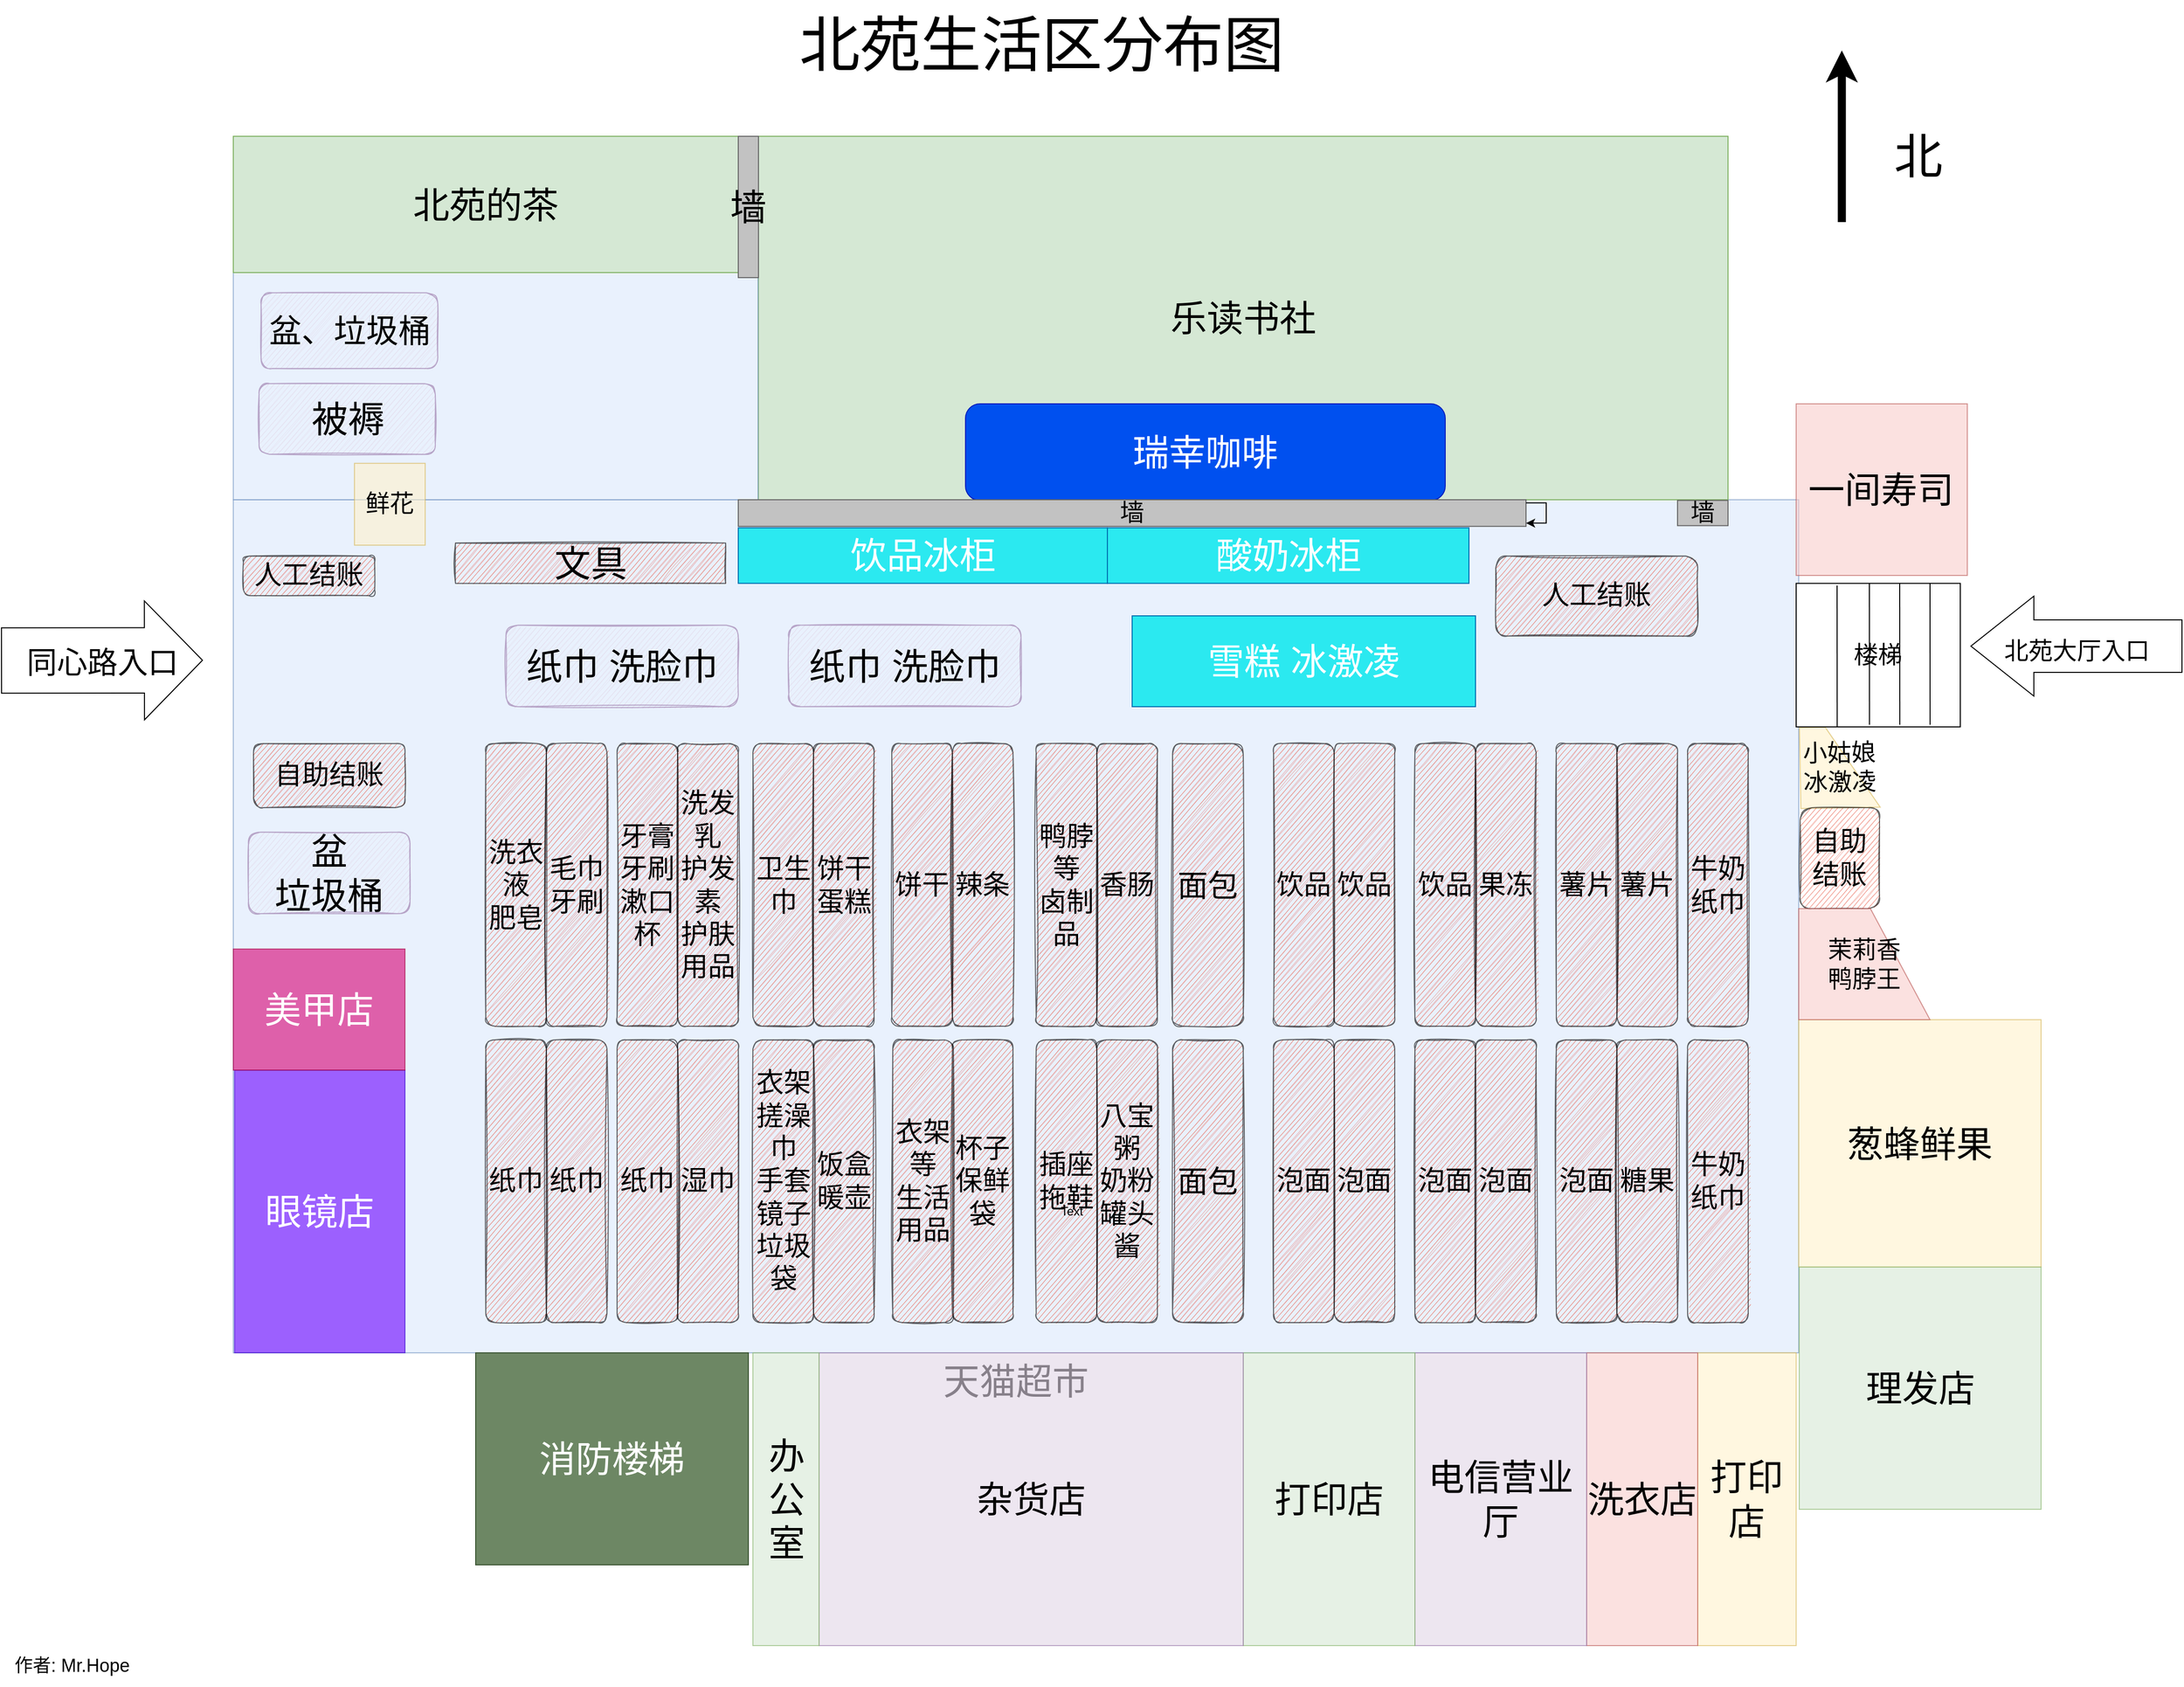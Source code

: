 <mxfile version="20.2.7" type="device"><diagram id="3228e29e-7158-1315-38df-8450db1d8a1d" name="Page-1"><mxGraphModel dx="2015" dy="1140" grid="1" gridSize="10" guides="1" tooltips="1" connect="1" arrows="1" fold="1" page="1" pageScale="1" pageWidth="2250" pageHeight="1700" background="#FFFFFF" math="0" shadow="0"><root><mxCell id="0"/><mxCell id="1" parent="0"/><mxCell id="R6_tbuOiA4LubrBfz1OE-21567" value="天猫超市" style="rounded=0;whiteSpace=wrap;html=1;fillColor=#dae8fc;strokeColor=#6c8ebf;align=center;opacity=60;fontSize=36;labelPosition=center;verticalLabelPosition=bottom;verticalAlign=top;" parent="1" vertex="1"><mxGeometry x="240" y="515" width="1550" height="845" as="geometry"/></mxCell><mxCell id="R6_tbuOiA4LubrBfz1OE-21570" value="乐读书社" style="rounded=0;whiteSpace=wrap;html=1;shadow=0;glass=0;sketch=0;fillColor=#d5e8d4;strokeColor=#82b366;fontSize=36;" parent="1" vertex="1"><mxGeometry x="759.86" y="155" width="960.14" height="360" as="geometry"/></mxCell><mxCell id="R6_tbuOiA4LubrBfz1OE-21565" value="" style="endArrow=classic;html=1;rounded=0;fontSize=36;strokeWidth=8;" parent="1" edge="1"><mxGeometry width="50" height="50" relative="1" as="geometry"><mxPoint x="1832.7" y="240" as="sourcePoint"/><mxPoint x="1832.7" y="70" as="targetPoint"/></mxGeometry></mxCell><mxCell id="R6_tbuOiA4LubrBfz1OE-21566" value="&lt;font style=&quot;font-size: 48px;&quot;&gt;北&lt;/font&gt;" style="text;html=1;resizable=0;autosize=1;align=center;verticalAlign=middle;points=[];fillColor=none;strokeColor=none;rounded=0;fontSize=36;" parent="1" vertex="1"><mxGeometry x="1872.7" y="140" width="70" height="70" as="geometry"/></mxCell><mxCell id="R6_tbuOiA4LubrBfz1OE-21568" value="瑞幸咖啡" style="rounded=1;whiteSpace=wrap;html=1;fillColor=#0050ef;strokeColor=#001DBC;fontColor=#ffffff;fontSize=36;" parent="1" vertex="1"><mxGeometry x="965" y="420" width="475" height="95.68" as="geometry"/></mxCell><mxCell id="R6_tbuOiA4LubrBfz1OE-21572" value="" style="rounded=0;whiteSpace=wrap;html=1;fillColor=#dae8fc;strokeColor=#6c8ebf;align=center;opacity=60;fontSize=36;" parent="1" vertex="1"><mxGeometry x="240" y="155" width="519.6" height="360" as="geometry"/></mxCell><mxCell id="R6_tbuOiA4LubrBfz1OE-21571" value="北苑的茶" style="rounded=0;whiteSpace=wrap;html=1;shadow=0;glass=0;sketch=0;fillColor=#d5e8d4;strokeColor=#82b366;fontSize=36;" parent="1" vertex="1"><mxGeometry x="240" y="155" width="500" height="135" as="geometry"/></mxCell><mxCell id="R6_tbuOiA4LubrBfz1OE-21574" value="墙" style="rounded=0;whiteSpace=wrap;html=1;glass=0;shadow=0;sketch=0;fillColor=#C2C2C2;gradientColor=none;strokeColor=#666666;fillStyle=auto;fontSize=24;" parent="1" vertex="1"><mxGeometry x="740" y="515" width="780" height="26.37" as="geometry"/></mxCell><mxCell id="R6_tbuOiA4LubrBfz1OE-21575" value="&lt;font style=&quot;font-size: 24px;&quot;&gt;墙&lt;/font&gt;" style="rounded=0;whiteSpace=wrap;html=1;glass=0;shadow=0;sketch=0;fillColor=#C2C2C2;gradientColor=none;strokeColor=#666666;fontSize=24;" parent="1" vertex="1"><mxGeometry x="1670" y="515.68" width="50" height="25" as="geometry"/></mxCell><mxCell id="R6_tbuOiA4LubrBfz1OE-21578" value="&lt;font style=&quot;font-size: 36px;&quot;&gt;一间寿司&lt;/font&gt;" style="rounded=0;whiteSpace=wrap;html=1;shadow=0;glass=0;sketch=0;fillStyle=auto;fillColor=#f8cecc;opacity=60;strokeColor=#b85450;fontSize=36;" parent="1" vertex="1"><mxGeometry x="1787.47" y="420" width="169.47" height="170" as="geometry"/></mxCell><mxCell id="R6_tbuOiA4LubrBfz1OE-21579" value="打印店" style="rounded=0;whiteSpace=wrap;html=1;shadow=0;glass=0;sketch=0;fillStyle=auto;fillColor=#fff2cc;opacity=60;strokeColor=#d6b656;fontSize=36;" parent="1" vertex="1"><mxGeometry x="1690" y="1360" width="97.47" height="290" as="geometry"/></mxCell><mxCell id="R6_tbuOiA4LubrBfz1OE-21581" value="&lt;font style=&quot;font-size: 36px;&quot;&gt;葱蜂鲜果&lt;/font&gt;" style="rounded=0;whiteSpace=wrap;html=1;shadow=0;glass=0;sketch=0;fillStyle=auto;fontSize=36;fillColor=#fff2cc;opacity=60;strokeColor=#d6b656;" parent="1" vertex="1"><mxGeometry x="1790" y="1030" width="240" height="245" as="geometry"/></mxCell><mxCell id="R6_tbuOiA4LubrBfz1OE-21582" value="理发店" style="rounded=0;whiteSpace=wrap;html=1;shadow=0;glass=0;sketch=0;fillStyle=auto;fontSize=36;fillColor=#d5e8d4;opacity=60;strokeColor=#82b366;" parent="1" vertex="1"><mxGeometry x="1790.53" y="1275" width="239.47" height="240" as="geometry"/></mxCell><mxCell id="R6_tbuOiA4LubrBfz1OE-21584" value="&lt;font style=&quot;font-size: 24px;&quot;&gt;小姑娘&lt;br style=&quot;font-size: 24px;&quot;&gt;冰激凌&lt;/font&gt;" style="shape=manualInput;whiteSpace=wrap;html=1;rounded=0;shadow=0;glass=0;sketch=0;fillStyle=auto;fontSize=24;fillColor=#fff2cc;opacity=60;rotation=-1;strokeColor=#d6b656;direction=south;labelPosition=center;verticalLabelPosition=middle;align=center;verticalAlign=middle;size=53;" parent="1" vertex="1"><mxGeometry x="1791.43" y="740.17" width="78.57" height="80" as="geometry"/></mxCell><mxCell id="R6_tbuOiA4LubrBfz1OE-21586" value="&lt;font style=&quot;font-size: 36px;&quot;&gt;洗衣店&lt;/font&gt;" style="rounded=0;whiteSpace=wrap;html=1;shadow=0;glass=0;sketch=0;fillStyle=auto;fontSize=36;fillColor=#f8cecc;strokeColor=#b85450;opacity=60;" parent="1" vertex="1"><mxGeometry x="1580" y="1360" width="110" height="290" as="geometry"/></mxCell><mxCell id="R6_tbuOiA4LubrBfz1OE-21587" value="电信营业厅" style="rounded=0;whiteSpace=wrap;html=1;shadow=0;glass=0;sketch=0;fillStyle=auto;fontSize=36;fillColor=#e1d5e7;opacity=60;strokeColor=#9673a6;" parent="1" vertex="1"><mxGeometry x="1410" y="1360" width="170" height="290" as="geometry"/></mxCell><mxCell id="R6_tbuOiA4LubrBfz1OE-21588" value="打印店" style="rounded=0;whiteSpace=wrap;html=1;shadow=0;glass=0;sketch=0;fillStyle=auto;fontSize=36;fillColor=#d5e8d4;opacity=60;strokeColor=#82b366;" parent="1" vertex="1"><mxGeometry x="1240" y="1360" width="170" height="290" as="geometry"/></mxCell><mxCell id="R6_tbuOiA4LubrBfz1OE-21589" value="眼镜店" style="rounded=0;whiteSpace=wrap;html=1;shadow=0;glass=0;sketch=0;fillStyle=auto;fontSize=36;fillColor=#6a00ff;opacity=60;fontColor=#ffffff;strokeColor=#3700CC;" parent="1" vertex="1"><mxGeometry x="241.25" y="1080" width="168.75" height="280" as="geometry"/></mxCell><mxCell id="R6_tbuOiA4LubrBfz1OE-21590" value="杂货店" style="rounded=0;whiteSpace=wrap;html=1;shadow=0;glass=0;sketch=0;fillStyle=auto;fontSize=36;fillColor=#e1d5e7;opacity=60;strokeColor=#9673a6;" parent="1" vertex="1"><mxGeometry x="820" y="1360" width="420" height="290" as="geometry"/></mxCell><mxCell id="R6_tbuOiA4LubrBfz1OE-21591" value="美甲店" style="rounded=0;whiteSpace=wrap;html=1;shadow=0;glass=0;sketch=0;fillStyle=auto;fontSize=36;fillColor=#d80073;opacity=60;fontColor=#ffffff;strokeColor=#A50040;" parent="1" vertex="1"><mxGeometry x="240" y="960" width="170" height="120" as="geometry"/></mxCell><mxCell id="R6_tbuOiA4LubrBfz1OE-21592" value="鲜花" style="rounded=0;whiteSpace=wrap;html=1;shadow=0;glass=0;sketch=0;fillStyle=auto;fontSize=24;fillColor=#fff2cc;opacity=60;strokeColor=#d6b656;" parent="1" vertex="1"><mxGeometry x="360" y="478.92" width="70" height="81.08" as="geometry"/></mxCell><mxCell id="R6_tbuOiA4LubrBfz1OE-21593" value="&lt;font style=&quot;font-size: 24px;&quot;&gt;北苑大厅入口&lt;/font&gt;" style="shape=flexArrow;endArrow=classic;html=1;rounded=0;fontSize=36;width=52;endSize=20.447;endWidth=46;" parent="1" edge="1"><mxGeometry width="50" height="50" relative="1" as="geometry"><mxPoint x="2170" y="660" as="sourcePoint"/><mxPoint x="1960" y="660" as="targetPoint"/></mxGeometry></mxCell><mxCell id="R6_tbuOiA4LubrBfz1OE-21595" value="&lt;font style=&quot;font-size: 30px;&quot;&gt;同心路入口&lt;/font&gt;" style="shape=flexArrow;endArrow=classic;html=1;rounded=0;fontSize=36;width=64.762;endSize=18.838;endWidth=52.063;" parent="1" edge="1"><mxGeometry width="50" height="50" relative="1" as="geometry"><mxPoint x="10" y="674.29" as="sourcePoint"/><mxPoint x="210" y="674" as="targetPoint"/></mxGeometry></mxCell><mxCell id="R6_tbuOiA4LubrBfz1OE-21600" value="文具" style="rounded=0;whiteSpace=wrap;html=1;shadow=0;glass=0;sketch=1;fillStyle=auto;fontSize=36;fontColor=none;fillColor=#E85642;gradientColor=none;opacity=60;" parent="1" vertex="1"><mxGeometry x="460" y="557.82" width="267.5" height="40" as="geometry"/></mxCell><mxCell id="R6_tbuOiA4LubrBfz1OE-21601" value="牛奶&lt;br style=&quot;font-size: 27px;&quot;&gt;纸巾" style="rounded=1;whiteSpace=wrap;html=1;shadow=0;glass=0;sketch=1;fillStyle=auto;fontSize=27;fontColor=none;fillColor=#E85642;gradientColor=none;opacity=60;" parent="1" vertex="1"><mxGeometry x="1680" y="1050" width="60" height="280" as="geometry"/></mxCell><mxCell id="R6_tbuOiA4LubrBfz1OE-21602" value="饮品冰柜" style="rounded=0;whiteSpace=wrap;html=1;shadow=0;glass=0;sketch=0;fillStyle=auto;fontSize=36;fontColor=#ffffff;fillColor=#2BE9F0;strokeColor=#006EAF;" parent="1" vertex="1"><mxGeometry x="740" y="542.82" width="365.5" height="55" as="geometry"/></mxCell><mxCell id="R6_tbuOiA4LubrBfz1OE-21603" value="酸奶冰柜" style="rounded=0;whiteSpace=wrap;html=1;shadow=0;glass=0;sketch=0;fillStyle=auto;fontSize=36;fontColor=#ffffff;fillColor=#2BE9F0;strokeColor=#006EAF;" parent="1" vertex="1"><mxGeometry x="1105.5" y="542.82" width="358" height="55" as="geometry"/></mxCell><mxCell id="R6_tbuOiA4LubrBfz1OE-21604" value="消防楼梯" style="rounded=0;whiteSpace=wrap;html=1;shadow=0;glass=0;sketch=0;fillStyle=auto;fontSize=36;fontColor=#ffffff;fillColor=#6d8764;strokeColor=#3A5431;" parent="1" vertex="1"><mxGeometry x="480" y="1360" width="270" height="210" as="geometry"/></mxCell><mxCell id="R6_tbuOiA4LubrBfz1OE-21612" value="自助结账" style="rounded=1;whiteSpace=wrap;html=1;shadow=0;glass=0;sketch=1;fillStyle=auto;fontSize=27;fontColor=none;fillColor=#E85642;gradientColor=none;opacity=60;" parent="1" vertex="1"><mxGeometry x="1791.43" y="820" width="78.57" height="100" as="geometry"/></mxCell><mxCell id="R6_tbuOiA4LubrBfz1OE-21627" value="盆、垃圾桶" style="rounded=1;whiteSpace=wrap;html=1;shadow=0;glass=0;sketch=1;fillStyle=auto;fontSize=32;fillColor=#e1d5e7;opacity=60;strokeColor=#9673a6;" parent="1" vertex="1"><mxGeometry x="267.5" y="310" width="175" height="75" as="geometry"/></mxCell><mxCell id="R6_tbuOiA4LubrBfz1OE-21628" value="墙" style="rounded=0;whiteSpace=wrap;html=1;glass=0;shadow=0;sketch=0;fillColor=#C2C2C2;gradientColor=none;strokeColor=#666666;fillStyle=auto;fontSize=36;" parent="1" vertex="1"><mxGeometry x="740" y="155" width="20" height="140" as="geometry"/></mxCell><mxCell id="R6_tbuOiA4LubrBfz1OE-21634" value="盆&lt;br style=&quot;font-size: 36px;&quot;&gt;垃圾桶" style="rounded=1;whiteSpace=wrap;html=1;shadow=0;glass=0;sketch=1;fillStyle=auto;fontSize=36;fillColor=#e1d5e7;opacity=60;strokeColor=#9673a6;" parent="1" vertex="1"><mxGeometry x="255" y="844.25" width="160" height="80.74" as="geometry"/></mxCell><mxCell id="YbemHmgVhAmF9NjTrUaJ-2" value="被褥" style="rounded=1;whiteSpace=wrap;html=1;shadow=0;glass=0;sketch=1;fillStyle=auto;fontSize=36;fillColor=#e1d5e7;opacity=60;strokeColor=#9673a6;" parent="1" vertex="1"><mxGeometry x="265.5" y="400" width="174.5" height="70" as="geometry"/></mxCell><mxCell id="YbemHmgVhAmF9NjTrUaJ-4" value="&lt;font style=&quot;font-size: 24px;&quot;&gt;茉莉香&lt;br style=&quot;font-size: 24px;&quot;&gt;鸭脖王&lt;/font&gt;" style="shape=manualInput;whiteSpace=wrap;html=1;rounded=0;shadow=0;glass=0;sketch=0;fillStyle=auto;fontSize=24;fillColor=#f8cecc;opacity=60;rotation=0;strokeColor=#b85450;direction=south;labelPosition=center;verticalLabelPosition=middle;align=center;verticalAlign=middle;size=59;" parent="1" vertex="1"><mxGeometry x="1790" y="920" width="130" height="110" as="geometry"/></mxCell><mxCell id="YbemHmgVhAmF9NjTrUaJ-46" value="面包" style="rounded=1;whiteSpace=wrap;html=1;shadow=0;glass=0;sketch=1;fillStyle=auto;fontSize=30;fontColor=none;fillColor=#E85642;gradientColor=none;opacity=60;" parent="1" vertex="1"><mxGeometry x="1170" y="1050" width="70" height="280" as="geometry"/></mxCell><mxCell id="YbemHmgVhAmF9NjTrUaJ-62" value="饭盒&lt;br style=&quot;font-size: 27px;&quot;&gt;暖壶" style="rounded=1;whiteSpace=wrap;html=1;shadow=0;glass=0;sketch=1;fillStyle=auto;fontSize=27;fontColor=none;fillColor=#E85642;gradientColor=none;opacity=60;" parent="1" vertex="1"><mxGeometry x="814.5" y="1050" width="60" height="280" as="geometry"/></mxCell><mxCell id="YbemHmgVhAmF9NjTrUaJ-63" value="衣架&lt;br style=&quot;font-size: 27px;&quot;&gt;搓澡巾&lt;br style=&quot;font-size: 27px;&quot;&gt;手套&lt;br style=&quot;font-size: 27px;&quot;&gt;镜子&lt;br style=&quot;font-size: 27px;&quot;&gt;垃圾袋" style="rounded=1;whiteSpace=wrap;html=1;shadow=0;glass=0;sketch=1;fillStyle=auto;fontSize=27;fontColor=none;fillColor=#E85642;gradientColor=none;opacity=60;" parent="1" vertex="1"><mxGeometry x="754.5" y="1050" width="60" height="280" as="geometry"/></mxCell><mxCell id="YbemHmgVhAmF9NjTrUaJ-64" value="杯子&lt;br style=&quot;font-size: 27px;&quot;&gt;保鲜袋" style="rounded=1;whiteSpace=wrap;html=1;shadow=0;glass=0;sketch=1;fillStyle=auto;fontSize=27;fontColor=none;fillColor=#E85642;gradientColor=none;opacity=60;" parent="1" vertex="1"><mxGeometry x="952" y="1050" width="60" height="280" as="geometry"/></mxCell><mxCell id="YbemHmgVhAmF9NjTrUaJ-72" value="糖果" style="rounded=1;whiteSpace=wrap;html=1;shadow=0;glass=0;sketch=1;fillStyle=auto;fontSize=27;fontColor=none;fillColor=#E85642;gradientColor=none;opacity=60;" parent="1" vertex="1"><mxGeometry x="1610" y="1050" width="60" height="280" as="geometry"/></mxCell><mxCell id="YbemHmgVhAmF9NjTrUaJ-73" value="泡面" style="rounded=1;whiteSpace=wrap;html=1;shadow=0;glass=0;sketch=1;fillStyle=auto;fontSize=27;fontColor=none;fillColor=#E85642;gradientColor=none;opacity=60;" parent="1" vertex="1"><mxGeometry x="1550" y="1050" width="60" height="280" as="geometry"/></mxCell><mxCell id="YbemHmgVhAmF9NjTrUaJ-74" value="泡面" style="rounded=1;whiteSpace=wrap;html=1;shadow=0;glass=0;sketch=1;fillStyle=auto;fontSize=27;fontColor=none;fillColor=#E85642;gradientColor=none;opacity=60;" parent="1" vertex="1"><mxGeometry x="1470" y="1050" width="60" height="280" as="geometry"/></mxCell><mxCell id="YbemHmgVhAmF9NjTrUaJ-75" value="泡面" style="rounded=1;whiteSpace=wrap;html=1;shadow=0;glass=0;sketch=1;fillStyle=auto;fontSize=27;fontColor=none;fillColor=#E85642;gradientColor=none;opacity=60;" parent="1" vertex="1"><mxGeometry x="1410" y="1050" width="60" height="280" as="geometry"/></mxCell><mxCell id="YbemHmgVhAmF9NjTrUaJ-76" value="泡面" style="rounded=1;whiteSpace=wrap;html=1;shadow=0;glass=0;sketch=1;fillStyle=auto;fontSize=27;fontColor=none;fillColor=#E85642;gradientColor=none;opacity=60;" parent="1" vertex="1"><mxGeometry x="1330" y="1050" width="60" height="280" as="geometry"/></mxCell><mxCell id="YbemHmgVhAmF9NjTrUaJ-77" value="泡面" style="rounded=1;whiteSpace=wrap;html=1;shadow=0;glass=0;sketch=1;fillStyle=auto;fontSize=27;fontColor=none;fillColor=#E85642;gradientColor=none;opacity=60;" parent="1" vertex="1"><mxGeometry x="1270" y="1050" width="60" height="280" as="geometry"/></mxCell><mxCell id="YbemHmgVhAmF9NjTrUaJ-78" value="八宝粥&lt;br&gt;奶粉&lt;br&gt;罐头&lt;br&gt;酱" style="rounded=1;whiteSpace=wrap;html=1;shadow=0;glass=0;sketch=1;fillStyle=auto;fontSize=27;fontColor=none;fillColor=#E85642;gradientColor=none;opacity=60;" parent="1" vertex="1"><mxGeometry x="1095" y="1050" width="60" height="280" as="geometry"/></mxCell><mxCell id="YbemHmgVhAmF9NjTrUaJ-80" value="&lt;font style=&quot;font-size: 27px;&quot;&gt;插座&lt;br style=&quot;&quot;&gt;拖鞋&lt;/font&gt;" style="rounded=1;whiteSpace=wrap;html=1;shadow=0;glass=0;sketch=1;fillStyle=auto;fontSize=27;fontColor=none;fillColor=#E85642;gradientColor=none;opacity=60;" parent="1" vertex="1"><mxGeometry x="1035" y="1050" width="60" height="280" as="geometry"/></mxCell><mxCell id="YbemHmgVhAmF9NjTrUaJ-81" value="衣架等&lt;br&gt;生活用品" style="rounded=1;whiteSpace=wrap;html=1;shadow=0;glass=0;sketch=1;fillStyle=auto;fontSize=27;fontColor=none;fillColor=#E85642;gradientColor=none;opacity=60;" parent="1" vertex="1"><mxGeometry x="893" y="1050" width="60" height="280" as="geometry"/></mxCell><mxCell id="YbemHmgVhAmF9NjTrUaJ-82" value="湿巾" style="rounded=1;whiteSpace=wrap;html=1;shadow=0;glass=0;sketch=1;fillStyle=auto;fontSize=27;fontColor=none;fillColor=#E85642;gradientColor=none;opacity=60;" parent="1" vertex="1"><mxGeometry x="680" y="1050" width="60" height="280" as="geometry"/></mxCell><mxCell id="YbemHmgVhAmF9NjTrUaJ-83" value="纸巾" style="rounded=1;whiteSpace=wrap;html=1;shadow=0;glass=0;sketch=1;fillStyle=auto;fontSize=27;fontColor=none;fillColor=#E85642;gradientColor=none;opacity=60;" parent="1" vertex="1"><mxGeometry x="620" y="1050" width="60" height="280" as="geometry"/></mxCell><mxCell id="YbemHmgVhAmF9NjTrUaJ-84" value="纸巾" style="rounded=1;whiteSpace=wrap;html=1;shadow=0;glass=0;sketch=1;fillStyle=auto;fontSize=27;fontColor=none;fillColor=#E85642;gradientColor=none;opacity=60;" parent="1" vertex="1"><mxGeometry x="550" y="1050" width="60" height="280" as="geometry"/></mxCell><mxCell id="YbemHmgVhAmF9NjTrUaJ-85" value="纸巾" style="rounded=1;whiteSpace=wrap;html=1;shadow=0;glass=0;sketch=1;fillStyle=auto;fontSize=27;fontColor=none;fillColor=#E85642;gradientColor=none;opacity=60;" parent="1" vertex="1"><mxGeometry x="490" y="1050" width="60" height="280" as="geometry"/></mxCell><mxCell id="YbemHmgVhAmF9NjTrUaJ-86" value="薯片" style="rounded=1;whiteSpace=wrap;html=1;shadow=0;glass=0;sketch=1;fillStyle=auto;fontSize=27;fontColor=none;fillColor=#E85642;gradientColor=none;opacity=60;" parent="1" vertex="1"><mxGeometry x="1610" y="756.5" width="60" height="280" as="geometry"/></mxCell><mxCell id="YbemHmgVhAmF9NjTrUaJ-87" value="薯片" style="rounded=1;whiteSpace=wrap;html=1;shadow=0;glass=0;sketch=1;fillStyle=auto;fontSize=27;fontColor=none;fillColor=#E85642;gradientColor=none;opacity=60;" parent="1" vertex="1"><mxGeometry x="1550" y="756.5" width="60" height="280" as="geometry"/></mxCell><mxCell id="YbemHmgVhAmF9NjTrUaJ-88" value="果冻" style="rounded=1;whiteSpace=wrap;html=1;shadow=0;glass=0;sketch=1;fillStyle=auto;fontSize=27;fontColor=none;fillColor=#E85642;gradientColor=none;opacity=60;" parent="1" vertex="1"><mxGeometry x="1470" y="756.5" width="60" height="280" as="geometry"/></mxCell><mxCell id="YbemHmgVhAmF9NjTrUaJ-89" value="饮品" style="rounded=1;whiteSpace=wrap;html=1;shadow=0;glass=0;sketch=1;fillStyle=auto;fontSize=27;fontColor=none;fillColor=#E85642;gradientColor=none;opacity=60;" parent="1" vertex="1"><mxGeometry x="1410" y="756.5" width="60" height="280" as="geometry"/></mxCell><mxCell id="YbemHmgVhAmF9NjTrUaJ-90" value="饮品" style="rounded=1;whiteSpace=wrap;html=1;shadow=0;glass=0;sketch=1;fillStyle=auto;fontSize=27;fontColor=none;fillColor=#E85642;gradientColor=none;opacity=60;" parent="1" vertex="1"><mxGeometry x="1330" y="756.5" width="60" height="280" as="geometry"/></mxCell><mxCell id="YbemHmgVhAmF9NjTrUaJ-91" value="饮品" style="rounded=1;whiteSpace=wrap;html=1;shadow=0;glass=0;sketch=1;fillStyle=auto;fontSize=27;fontColor=none;fillColor=#E85642;gradientColor=none;opacity=60;" parent="1" vertex="1"><mxGeometry x="1270" y="756.5" width="60" height="280" as="geometry"/></mxCell><mxCell id="YbemHmgVhAmF9NjTrUaJ-92" value="面包" style="rounded=1;whiteSpace=wrap;html=1;shadow=0;glass=0;sketch=1;fillStyle=auto;fontSize=30;fontColor=none;fillColor=#E85642;gradientColor=none;opacity=60;" parent="1" vertex="1"><mxGeometry x="1170" y="756.5" width="70" height="280" as="geometry"/></mxCell><mxCell id="YbemHmgVhAmF9NjTrUaJ-93" value="香肠" style="rounded=1;whiteSpace=wrap;html=1;shadow=0;glass=0;sketch=1;fillStyle=auto;fontSize=27;fontColor=none;fillColor=#E85642;gradientColor=none;opacity=60;" parent="1" vertex="1"><mxGeometry x="1095" y="756.5" width="60" height="280" as="geometry"/></mxCell><mxCell id="YbemHmgVhAmF9NjTrUaJ-94" value="鸭脖等&lt;br&gt;卤制品" style="rounded=1;whiteSpace=wrap;html=1;shadow=0;glass=0;sketch=1;fillStyle=auto;fontSize=27;fontColor=none;fillColor=#E85642;gradientColor=none;opacity=60;" parent="1" vertex="1"><mxGeometry x="1035" y="756.5" width="60" height="280" as="geometry"/></mxCell><mxCell id="YbemHmgVhAmF9NjTrUaJ-95" value="辣条" style="rounded=1;whiteSpace=wrap;html=1;shadow=0;glass=0;sketch=1;fillStyle=auto;fontSize=27;fontColor=none;fillColor=#E85642;gradientColor=none;opacity=60;" parent="1" vertex="1"><mxGeometry x="952" y="756.5" width="60" height="280" as="geometry"/></mxCell><mxCell id="YbemHmgVhAmF9NjTrUaJ-96" value="饼干" style="rounded=1;whiteSpace=wrap;html=1;shadow=0;glass=0;sketch=1;fillStyle=auto;fontSize=27;fontColor=none;fillColor=#E85642;gradientColor=none;opacity=60;" parent="1" vertex="1"><mxGeometry x="892" y="756.5" width="60" height="280" as="geometry"/></mxCell><mxCell id="YbemHmgVhAmF9NjTrUaJ-97" value="饼干&lt;br&gt;蛋糕" style="rounded=1;whiteSpace=wrap;html=1;shadow=0;glass=0;sketch=1;fillStyle=auto;fontSize=27;fontColor=none;fillColor=#E85642;gradientColor=none;opacity=60;" parent="1" vertex="1"><mxGeometry x="814.5" y="756.5" width="60" height="280" as="geometry"/></mxCell><mxCell id="YbemHmgVhAmF9NjTrUaJ-98" value="卫生巾" style="rounded=1;whiteSpace=wrap;html=1;shadow=0;glass=0;sketch=1;fillStyle=auto;fontSize=27;fontColor=none;fillColor=#E85642;gradientColor=none;opacity=60;" parent="1" vertex="1"><mxGeometry x="754.5" y="756.5" width="60" height="280" as="geometry"/></mxCell><mxCell id="YbemHmgVhAmF9NjTrUaJ-99" value="洗发乳&lt;br&gt;护发素&lt;br&gt;护肤用品" style="rounded=1;whiteSpace=wrap;html=1;shadow=0;glass=0;sketch=1;fillStyle=auto;fontSize=27;fontColor=none;fillColor=#E85642;gradientColor=none;opacity=60;" parent="1" vertex="1"><mxGeometry x="680" y="756.5" width="60" height="280" as="geometry"/></mxCell><mxCell id="YbemHmgVhAmF9NjTrUaJ-100" value="牙膏&lt;br&gt;牙刷&lt;br&gt;漱口杯" style="rounded=1;whiteSpace=wrap;html=1;shadow=0;glass=0;sketch=1;fillStyle=auto;fontSize=27;fontColor=none;fillColor=#E85642;gradientColor=none;opacity=60;" parent="1" vertex="1"><mxGeometry x="620" y="756.5" width="60" height="280" as="geometry"/></mxCell><mxCell id="YbemHmgVhAmF9NjTrUaJ-101" value="毛巾&lt;br&gt;牙刷" style="rounded=1;whiteSpace=wrap;html=1;shadow=0;glass=0;sketch=1;fillStyle=auto;fontSize=27;fontColor=none;fillColor=#E85642;gradientColor=none;opacity=60;" parent="1" vertex="1"><mxGeometry x="550" y="756.5" width="60" height="280" as="geometry"/></mxCell><mxCell id="YbemHmgVhAmF9NjTrUaJ-102" value="洗衣液&lt;br&gt;肥皂" style="rounded=1;whiteSpace=wrap;html=1;shadow=0;glass=0;sketch=1;fillStyle=auto;fontSize=27;fontColor=none;fillColor=#E85642;gradientColor=none;opacity=60;" parent="1" vertex="1"><mxGeometry x="490" y="756.5" width="60" height="280" as="geometry"/></mxCell><mxCell id="YbemHmgVhAmF9NjTrUaJ-103" value="自助结账" style="rounded=1;whiteSpace=wrap;html=1;shadow=0;glass=0;sketch=1;fillStyle=auto;fontSize=27;fontColor=none;fillColor=#E85642;gradientColor=none;opacity=60;" parent="1" vertex="1"><mxGeometry x="260" y="756.5" width="150" height="63.5" as="geometry"/></mxCell><mxCell id="YbemHmgVhAmF9NjTrUaJ-104" value="人工结账" style="rounded=1;whiteSpace=wrap;html=1;shadow=0;glass=0;sketch=1;fillStyle=auto;fontSize=27;fontColor=none;fillColor=#E85642;gradientColor=none;opacity=60;" parent="1" vertex="1"><mxGeometry x="250" y="570.74" width="130" height="39.26" as="geometry"/></mxCell><mxCell id="YbemHmgVhAmF9NjTrUaJ-106" value="雪糕 冰激凌" style="rounded=0;whiteSpace=wrap;html=1;shadow=0;glass=0;sketch=0;fillStyle=auto;fontSize=36;fontColor=#ffffff;fillColor=#2BE9F0;strokeColor=#006EAF;" parent="1" vertex="1"><mxGeometry x="1130" y="630" width="340" height="90" as="geometry"/></mxCell><mxCell id="YbemHmgVhAmF9NjTrUaJ-107" value="人工结账" style="rounded=1;whiteSpace=wrap;html=1;shadow=0;glass=0;sketch=1;fillStyle=auto;fontSize=27;fontColor=none;fillColor=#E85642;gradientColor=none;opacity=60;" parent="1" vertex="1"><mxGeometry x="1490" y="570.74" width="200" height="79.26" as="geometry"/></mxCell><mxCell id="YbemHmgVhAmF9NjTrUaJ-111" value="&lt;font style=&quot;font-size: 60px;&quot;&gt;北苑生活区分布图&lt;/font&gt;" style="text;html=1;resizable=0;autosize=1;align=center;verticalAlign=middle;points=[];fillColor=none;strokeColor=none;rounded=0;fontSize=36;" parent="1" vertex="1"><mxGeometry x="790" y="20" width="500" height="90" as="geometry"/></mxCell><mxCell id="xjmqVt3X7ruV0F9-SoPd-1" value="办公室" style="rounded=0;whiteSpace=wrap;html=1;shadow=0;glass=0;sketch=0;fillStyle=auto;fontSize=36;fillColor=#d5e8d4;opacity=60;strokeColor=#82b366;" vertex="1" parent="1"><mxGeometry x="754.5" y="1360" width="65.5" height="290" as="geometry"/></mxCell><mxCell id="xjmqVt3X7ruV0F9-SoPd-3" value="Text" style="text;html=1;resizable=0;autosize=1;align=center;verticalAlign=middle;points=[];fillColor=none;strokeColor=none;rounded=0;" vertex="1" parent="1"><mxGeometry x="1050" y="1210" width="40" height="20" as="geometry"/></mxCell><mxCell id="xjmqVt3X7ruV0F9-SoPd-4" value="作者: Mr.Hope" style="text;html=1;resizable=0;autosize=1;align=center;verticalAlign=middle;points=[];fillColor=none;strokeColor=none;rounded=0;fontSize=18;" vertex="1" parent="1"><mxGeometry x="10" y="1650" width="140" height="40" as="geometry"/></mxCell><mxCell id="xjmqVt3X7ruV0F9-SoPd-6" value="牛奶&lt;br style=&quot;font-size: 27px;&quot;&gt;纸巾" style="rounded=1;whiteSpace=wrap;html=1;shadow=0;glass=0;sketch=1;fillStyle=auto;fontSize=27;fontColor=none;fillColor=#E85642;gradientColor=none;opacity=60;" vertex="1" parent="1"><mxGeometry x="1680" y="756.5" width="60" height="280" as="geometry"/></mxCell><mxCell id="xjmqVt3X7ruV0F9-SoPd-8" style="edgeStyle=orthogonalEdgeStyle;rounded=0;orthogonalLoop=1;jettySize=auto;html=1;fontSize=24;" edge="1" parent="1" source="R6_tbuOiA4LubrBfz1OE-21574" target="R6_tbuOiA4LubrBfz1OE-21574"><mxGeometry relative="1" as="geometry"/></mxCell><mxCell id="xjmqVt3X7ruV0F9-SoPd-9" value="纸巾 洗脸巾" style="rounded=1;whiteSpace=wrap;html=1;shadow=0;glass=0;sketch=1;fillStyle=auto;fontSize=36;fillColor=#e1d5e7;opacity=60;strokeColor=#9673a6;" vertex="1" parent="1"><mxGeometry x="510" y="639.26" width="230" height="80.74" as="geometry"/></mxCell><mxCell id="xjmqVt3X7ruV0F9-SoPd-10" value="纸巾 洗脸巾" style="rounded=1;whiteSpace=wrap;html=1;shadow=0;glass=0;sketch=1;fillStyle=auto;fontSize=36;fillColor=#e1d5e7;opacity=60;strokeColor=#9673a6;" vertex="1" parent="1"><mxGeometry x="790" y="639.26" width="230" height="80.74" as="geometry"/></mxCell><mxCell id="xjmqVt3X7ruV0F9-SoPd-12" value="楼梯" style="rounded=0;whiteSpace=wrap;html=1;fontSize=24;shadow=0;glass=0;fillStyle=auto;gradientColor=none;fillColor=default;" vertex="1" parent="1"><mxGeometry x="1787.47" y="597.82" width="162.53" height="142.18" as="geometry"/></mxCell><mxCell id="xjmqVt3X7ruV0F9-SoPd-14" value="" style="endArrow=none;html=1;rounded=0;fontSize=24;exitX=0.25;exitY=1;exitDx=0;exitDy=0;" edge="1" parent="1" source="xjmqVt3X7ruV0F9-SoPd-12"><mxGeometry width="50" height="50" relative="1" as="geometry"><mxPoint x="1420" y="770" as="sourcePoint"/><mxPoint x="1828" y="600" as="targetPoint"/></mxGeometry></mxCell><mxCell id="xjmqVt3X7ruV0F9-SoPd-16" value="" style="endArrow=none;html=1;rounded=0;fontSize=24;exitX=0.25;exitY=1;exitDx=0;exitDy=0;" edge="1" parent="1"><mxGeometry width="50" height="50" relative="1" as="geometry"><mxPoint x="1860.102" y="737.82" as="sourcePoint"/><mxPoint x="1860" y="597.82" as="targetPoint"/></mxGeometry></mxCell><mxCell id="xjmqVt3X7ruV0F9-SoPd-17" value="" style="endArrow=none;html=1;rounded=0;fontSize=24;exitX=0.25;exitY=1;exitDx=0;exitDy=0;" edge="1" parent="1"><mxGeometry width="50" height="50" relative="1" as="geometry"><mxPoint x="1890.102" y="737.82" as="sourcePoint"/><mxPoint x="1890" y="597.82" as="targetPoint"/></mxGeometry></mxCell><mxCell id="xjmqVt3X7ruV0F9-SoPd-18" value="" style="endArrow=none;html=1;rounded=0;fontSize=24;exitX=0.25;exitY=1;exitDx=0;exitDy=0;" edge="1" parent="1"><mxGeometry width="50" height="50" relative="1" as="geometry"><mxPoint x="1920.102" y="737.82" as="sourcePoint"/><mxPoint x="1920" y="597.82" as="targetPoint"/></mxGeometry></mxCell></root></mxGraphModel></diagram></mxfile>